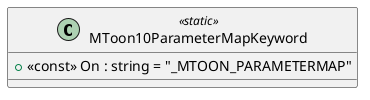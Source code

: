 @startuml
class MToon10ParameterMapKeyword <<static>> {
    + <<const>> On : string = "_MTOON_PARAMETERMAP"
}
@enduml
